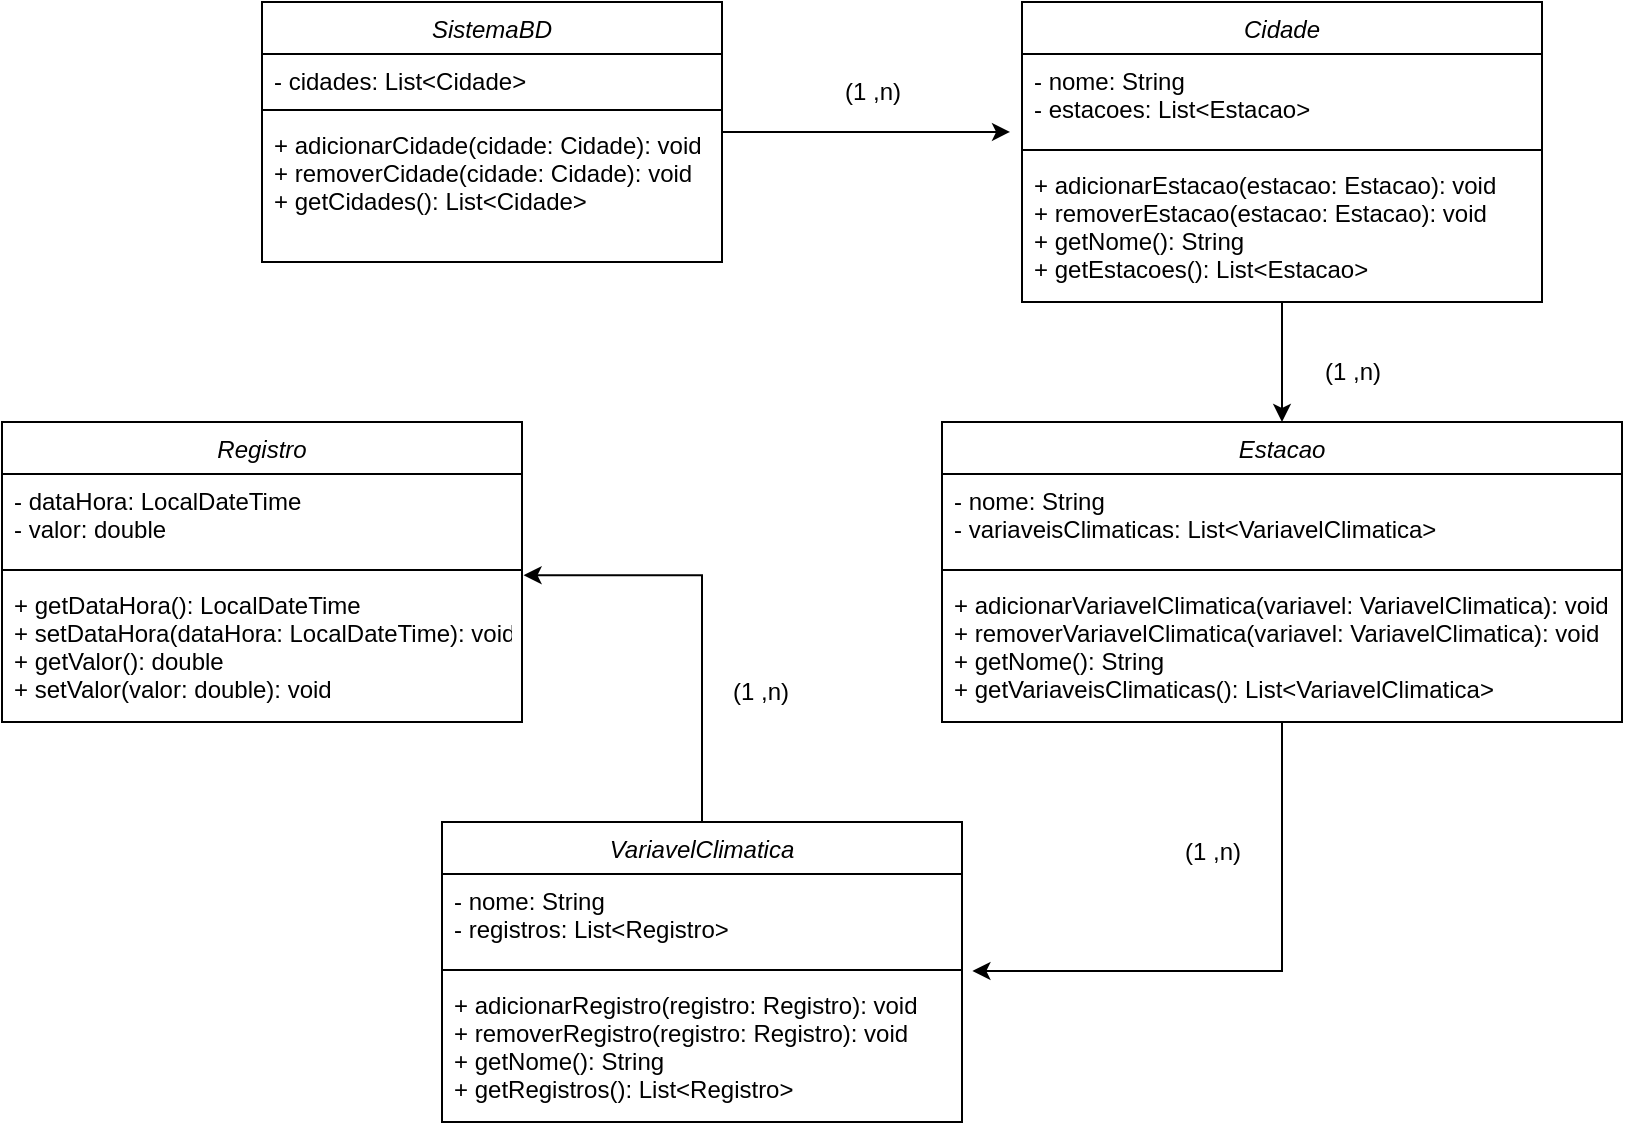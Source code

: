 <mxfile version="24.1.0" type="device">
  <diagram id="C5RBs43oDa-KdzZeNtuy" name="Page-1">
    <mxGraphModel dx="900" dy="590" grid="1" gridSize="10" guides="1" tooltips="1" connect="1" arrows="1" fold="1" page="1" pageScale="1" pageWidth="827" pageHeight="1169" math="0" shadow="0">
      <root>
        <mxCell id="WIyWlLk6GJQsqaUBKTNV-0" />
        <mxCell id="WIyWlLk6GJQsqaUBKTNV-1" parent="WIyWlLk6GJQsqaUBKTNV-0" />
        <mxCell id="zkfFHV4jXpPFQw0GAbJ--0" value="SistemaBD" style="swimlane;fontStyle=2;align=center;verticalAlign=top;childLayout=stackLayout;horizontal=1;startSize=26;horizontalStack=0;resizeParent=1;resizeLast=0;collapsible=1;marginBottom=0;rounded=0;shadow=0;strokeWidth=1;" parent="WIyWlLk6GJQsqaUBKTNV-1" vertex="1">
          <mxGeometry x="140" y="130" width="230" height="130" as="geometry">
            <mxRectangle x="230" y="140" width="160" height="26" as="alternateBounds" />
          </mxGeometry>
        </mxCell>
        <mxCell id="zkfFHV4jXpPFQw0GAbJ--1" value="- cidades: List&lt;Cidade&gt;" style="text;align=left;verticalAlign=top;spacingLeft=4;spacingRight=4;overflow=hidden;rotatable=0;points=[[0,0.5],[1,0.5]];portConstraint=eastwest;" parent="zkfFHV4jXpPFQw0GAbJ--0" vertex="1">
          <mxGeometry y="26" width="230" height="24" as="geometry" />
        </mxCell>
        <mxCell id="zkfFHV4jXpPFQw0GAbJ--4" value="" style="line;html=1;strokeWidth=1;align=left;verticalAlign=middle;spacingTop=-1;spacingLeft=3;spacingRight=3;rotatable=0;labelPosition=right;points=[];portConstraint=eastwest;" parent="zkfFHV4jXpPFQw0GAbJ--0" vertex="1">
          <mxGeometry y="50" width="230" height="8" as="geometry" />
        </mxCell>
        <mxCell id="zkfFHV4jXpPFQw0GAbJ--5" value="+ adicionarCidade(cidade: Cidade): void&#xa;+ removerCidade(cidade: Cidade): void&#xa;+ getCidades(): List&lt;Cidade&gt;&#xa;" style="text;align=left;verticalAlign=top;spacingLeft=4;spacingRight=4;overflow=hidden;rotatable=0;points=[[0,0.5],[1,0.5]];portConstraint=eastwest;" parent="zkfFHV4jXpPFQw0GAbJ--0" vertex="1">
          <mxGeometry y="58" width="230" height="58" as="geometry" />
        </mxCell>
        <mxCell id="r4l4GLCq-ORhPG-ivtsj-25" style="edgeStyle=orthogonalEdgeStyle;rounded=0;orthogonalLoop=1;jettySize=auto;html=1;entryX=0.5;entryY=0;entryDx=0;entryDy=0;" edge="1" parent="WIyWlLk6GJQsqaUBKTNV-1" source="r4l4GLCq-ORhPG-ivtsj-3" target="r4l4GLCq-ORhPG-ivtsj-7">
          <mxGeometry relative="1" as="geometry" />
        </mxCell>
        <mxCell id="r4l4GLCq-ORhPG-ivtsj-3" value="Cidade" style="swimlane;fontStyle=2;align=center;verticalAlign=top;childLayout=stackLayout;horizontal=1;startSize=26;horizontalStack=0;resizeParent=1;resizeLast=0;collapsible=1;marginBottom=0;rounded=0;shadow=0;strokeWidth=1;" vertex="1" parent="WIyWlLk6GJQsqaUBKTNV-1">
          <mxGeometry x="520" y="130" width="260" height="150" as="geometry">
            <mxRectangle x="230" y="140" width="160" height="26" as="alternateBounds" />
          </mxGeometry>
        </mxCell>
        <mxCell id="r4l4GLCq-ORhPG-ivtsj-4" value="- nome: String&#xa;- estacoes: List&lt;Estacao&gt;" style="text;align=left;verticalAlign=top;spacingLeft=4;spacingRight=4;overflow=hidden;rotatable=0;points=[[0,0.5],[1,0.5]];portConstraint=eastwest;" vertex="1" parent="r4l4GLCq-ORhPG-ivtsj-3">
          <mxGeometry y="26" width="260" height="44" as="geometry" />
        </mxCell>
        <mxCell id="r4l4GLCq-ORhPG-ivtsj-5" value="" style="line;html=1;strokeWidth=1;align=left;verticalAlign=middle;spacingTop=-1;spacingLeft=3;spacingRight=3;rotatable=0;labelPosition=right;points=[];portConstraint=eastwest;" vertex="1" parent="r4l4GLCq-ORhPG-ivtsj-3">
          <mxGeometry y="70" width="260" height="8" as="geometry" />
        </mxCell>
        <mxCell id="r4l4GLCq-ORhPG-ivtsj-6" value="+ adicionarEstacao(estacao: Estacao): void&#xa;+ removerEstacao(estacao: Estacao): void&#xa;+ getNome(): String&#xa;+ getEstacoes(): List&lt;Estacao&gt;&#xa;" style="text;align=left;verticalAlign=top;spacingLeft=4;spacingRight=4;overflow=hidden;rotatable=0;points=[[0,0.5],[1,0.5]];portConstraint=eastwest;" vertex="1" parent="r4l4GLCq-ORhPG-ivtsj-3">
          <mxGeometry y="78" width="260" height="72" as="geometry" />
        </mxCell>
        <mxCell id="r4l4GLCq-ORhPG-ivtsj-7" value="Estacao" style="swimlane;fontStyle=2;align=center;verticalAlign=top;childLayout=stackLayout;horizontal=1;startSize=26;horizontalStack=0;resizeParent=1;resizeLast=0;collapsible=1;marginBottom=0;rounded=0;shadow=0;strokeWidth=1;" vertex="1" parent="WIyWlLk6GJQsqaUBKTNV-1">
          <mxGeometry x="480" y="340" width="340" height="150" as="geometry">
            <mxRectangle x="230" y="140" width="160" height="26" as="alternateBounds" />
          </mxGeometry>
        </mxCell>
        <mxCell id="r4l4GLCq-ORhPG-ivtsj-8" value="- nome: String&#xa;- variaveisClimaticas: List&lt;VariavelClimatica&gt;" style="text;align=left;verticalAlign=top;spacingLeft=4;spacingRight=4;overflow=hidden;rotatable=0;points=[[0,0.5],[1,0.5]];portConstraint=eastwest;" vertex="1" parent="r4l4GLCq-ORhPG-ivtsj-7">
          <mxGeometry y="26" width="340" height="44" as="geometry" />
        </mxCell>
        <mxCell id="r4l4GLCq-ORhPG-ivtsj-9" value="" style="line;html=1;strokeWidth=1;align=left;verticalAlign=middle;spacingTop=-1;spacingLeft=3;spacingRight=3;rotatable=0;labelPosition=right;points=[];portConstraint=eastwest;" vertex="1" parent="r4l4GLCq-ORhPG-ivtsj-7">
          <mxGeometry y="70" width="340" height="8" as="geometry" />
        </mxCell>
        <mxCell id="r4l4GLCq-ORhPG-ivtsj-10" value="+ adicionarVariavelClimatica(variavel: VariavelClimatica): void&#xa;+ removerVariavelClimatica(variavel: VariavelClimatica): void&#xa;+ getNome(): String&#xa;+ getVariaveisClimaticas(): List&lt;VariavelClimatica&gt;&#xa;" style="text;align=left;verticalAlign=top;spacingLeft=4;spacingRight=4;overflow=hidden;rotatable=0;points=[[0,0.5],[1,0.5]];portConstraint=eastwest;" vertex="1" parent="r4l4GLCq-ORhPG-ivtsj-7">
          <mxGeometry y="78" width="340" height="72" as="geometry" />
        </mxCell>
        <mxCell id="r4l4GLCq-ORhPG-ivtsj-11" value="VariavelClimatica" style="swimlane;fontStyle=2;align=center;verticalAlign=top;childLayout=stackLayout;horizontal=1;startSize=26;horizontalStack=0;resizeParent=1;resizeLast=0;collapsible=1;marginBottom=0;rounded=0;shadow=0;strokeWidth=1;" vertex="1" parent="WIyWlLk6GJQsqaUBKTNV-1">
          <mxGeometry x="230" y="540" width="260" height="150" as="geometry">
            <mxRectangle x="230" y="140" width="160" height="26" as="alternateBounds" />
          </mxGeometry>
        </mxCell>
        <mxCell id="r4l4GLCq-ORhPG-ivtsj-12" value="- nome: String&#xa;- registros: List&lt;Registro&gt;" style="text;align=left;verticalAlign=top;spacingLeft=4;spacingRight=4;overflow=hidden;rotatable=0;points=[[0,0.5],[1,0.5]];portConstraint=eastwest;" vertex="1" parent="r4l4GLCq-ORhPG-ivtsj-11">
          <mxGeometry y="26" width="260" height="44" as="geometry" />
        </mxCell>
        <mxCell id="r4l4GLCq-ORhPG-ivtsj-13" value="" style="line;html=1;strokeWidth=1;align=left;verticalAlign=middle;spacingTop=-1;spacingLeft=3;spacingRight=3;rotatable=0;labelPosition=right;points=[];portConstraint=eastwest;" vertex="1" parent="r4l4GLCq-ORhPG-ivtsj-11">
          <mxGeometry y="70" width="260" height="8" as="geometry" />
        </mxCell>
        <mxCell id="r4l4GLCq-ORhPG-ivtsj-14" value="+ adicionarRegistro(registro: Registro): void&#xa;+ removerRegistro(registro: Registro): void&#xa;+ getNome(): String&#xa;+ getRegistros(): List&lt;Registro&gt;&#xa;" style="text;align=left;verticalAlign=top;spacingLeft=4;spacingRight=4;overflow=hidden;rotatable=0;points=[[0,0.5],[1,0.5]];portConstraint=eastwest;" vertex="1" parent="r4l4GLCq-ORhPG-ivtsj-11">
          <mxGeometry y="78" width="260" height="72" as="geometry" />
        </mxCell>
        <mxCell id="r4l4GLCq-ORhPG-ivtsj-15" value="Registro" style="swimlane;fontStyle=2;align=center;verticalAlign=top;childLayout=stackLayout;horizontal=1;startSize=26;horizontalStack=0;resizeParent=1;resizeLast=0;collapsible=1;marginBottom=0;rounded=0;shadow=0;strokeWidth=1;" vertex="1" parent="WIyWlLk6GJQsqaUBKTNV-1">
          <mxGeometry x="10" y="340" width="260" height="150" as="geometry">
            <mxRectangle x="230" y="140" width="160" height="26" as="alternateBounds" />
          </mxGeometry>
        </mxCell>
        <mxCell id="r4l4GLCq-ORhPG-ivtsj-16" value="- dataHora: LocalDateTime&#xa;- valor: double" style="text;align=left;verticalAlign=top;spacingLeft=4;spacingRight=4;overflow=hidden;rotatable=0;points=[[0,0.5],[1,0.5]];portConstraint=eastwest;" vertex="1" parent="r4l4GLCq-ORhPG-ivtsj-15">
          <mxGeometry y="26" width="260" height="44" as="geometry" />
        </mxCell>
        <mxCell id="r4l4GLCq-ORhPG-ivtsj-17" value="" style="line;html=1;strokeWidth=1;align=left;verticalAlign=middle;spacingTop=-1;spacingLeft=3;spacingRight=3;rotatable=0;labelPosition=right;points=[];portConstraint=eastwest;" vertex="1" parent="r4l4GLCq-ORhPG-ivtsj-15">
          <mxGeometry y="70" width="260" height="8" as="geometry" />
        </mxCell>
        <mxCell id="r4l4GLCq-ORhPG-ivtsj-18" value="+ getDataHora(): LocalDateTime&#xa;+ setDataHora(dataHora: LocalDateTime): void&#xa;+ getValor(): double&#xa;+ setValor(valor: double): void&#xa;" style="text;align=left;verticalAlign=top;spacingLeft=4;spacingRight=4;overflow=hidden;rotatable=0;points=[[0,0.5],[1,0.5]];portConstraint=eastwest;" vertex="1" parent="r4l4GLCq-ORhPG-ivtsj-15">
          <mxGeometry y="78" width="260" height="72" as="geometry" />
        </mxCell>
        <mxCell id="r4l4GLCq-ORhPG-ivtsj-20" style="edgeStyle=orthogonalEdgeStyle;rounded=0;orthogonalLoop=1;jettySize=auto;html=1;entryX=-0.023;entryY=0.886;entryDx=0;entryDy=0;entryPerimeter=0;" edge="1" parent="WIyWlLk6GJQsqaUBKTNV-1" source="zkfFHV4jXpPFQw0GAbJ--0" target="r4l4GLCq-ORhPG-ivtsj-4">
          <mxGeometry relative="1" as="geometry" />
        </mxCell>
        <mxCell id="r4l4GLCq-ORhPG-ivtsj-26" style="edgeStyle=orthogonalEdgeStyle;rounded=0;orthogonalLoop=1;jettySize=auto;html=1;entryX=1.02;entryY=-0.049;entryDx=0;entryDy=0;entryPerimeter=0;" edge="1" parent="WIyWlLk6GJQsqaUBKTNV-1" source="r4l4GLCq-ORhPG-ivtsj-7" target="r4l4GLCq-ORhPG-ivtsj-14">
          <mxGeometry relative="1" as="geometry" />
        </mxCell>
        <mxCell id="r4l4GLCq-ORhPG-ivtsj-27" style="edgeStyle=orthogonalEdgeStyle;rounded=0;orthogonalLoop=1;jettySize=auto;html=1;entryX=1.003;entryY=-0.019;entryDx=0;entryDy=0;entryPerimeter=0;" edge="1" parent="WIyWlLk6GJQsqaUBKTNV-1" source="r4l4GLCq-ORhPG-ivtsj-11" target="r4l4GLCq-ORhPG-ivtsj-18">
          <mxGeometry relative="1" as="geometry" />
        </mxCell>
        <mxCell id="r4l4GLCq-ORhPG-ivtsj-28" value="(1 ,n)" style="text;html=1;align=center;verticalAlign=middle;resizable=0;points=[];autosize=1;strokeColor=none;fillColor=none;" vertex="1" parent="WIyWlLk6GJQsqaUBKTNV-1">
          <mxGeometry x="420" y="160" width="50" height="30" as="geometry" />
        </mxCell>
        <mxCell id="r4l4GLCq-ORhPG-ivtsj-29" value="(1 ,n)" style="text;html=1;align=center;verticalAlign=middle;resizable=0;points=[];autosize=1;strokeColor=none;fillColor=none;" vertex="1" parent="WIyWlLk6GJQsqaUBKTNV-1">
          <mxGeometry x="660" y="300" width="50" height="30" as="geometry" />
        </mxCell>
        <mxCell id="r4l4GLCq-ORhPG-ivtsj-30" value="(1 ,n)" style="text;html=1;align=center;verticalAlign=middle;resizable=0;points=[];autosize=1;strokeColor=none;fillColor=none;" vertex="1" parent="WIyWlLk6GJQsqaUBKTNV-1">
          <mxGeometry x="590" y="540" width="50" height="30" as="geometry" />
        </mxCell>
        <mxCell id="r4l4GLCq-ORhPG-ivtsj-31" value="(1 ,n)" style="text;html=1;align=center;verticalAlign=middle;resizable=0;points=[];autosize=1;strokeColor=none;fillColor=none;" vertex="1" parent="WIyWlLk6GJQsqaUBKTNV-1">
          <mxGeometry x="364" y="460" width="50" height="30" as="geometry" />
        </mxCell>
      </root>
    </mxGraphModel>
  </diagram>
</mxfile>
